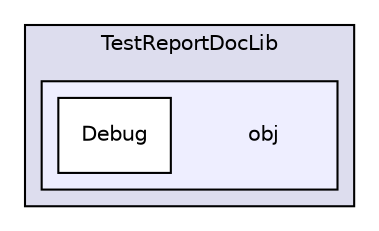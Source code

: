 digraph "obj" {
  compound=true
  node [ fontsize="10", fontname="Helvetica"];
  edge [ labelfontsize="10", labelfontname="Helvetica"];
  subgraph clusterdir_bef933dc04b1eca080cbb39fd2054764 {
    graph [ bgcolor="#ddddee", pencolor="black", label="TestReportDocLib" fontname="Helvetica", fontsize="10", URL="dir_bef933dc04b1eca080cbb39fd2054764.html"]
  subgraph clusterdir_212f0f7febfcaca721e2351fcdbf8931 {
    graph [ bgcolor="#eeeeff", pencolor="black", label="" URL="dir_212f0f7febfcaca721e2351fcdbf8931.html"];
    dir_212f0f7febfcaca721e2351fcdbf8931 [shape=plaintext label="obj"];
    dir_8883f50d7a7b8dc5df4889f401983ba1 [shape=box label="Debug" color="black" fillcolor="white" style="filled" URL="dir_8883f50d7a7b8dc5df4889f401983ba1.html"];
  }
  }
}
